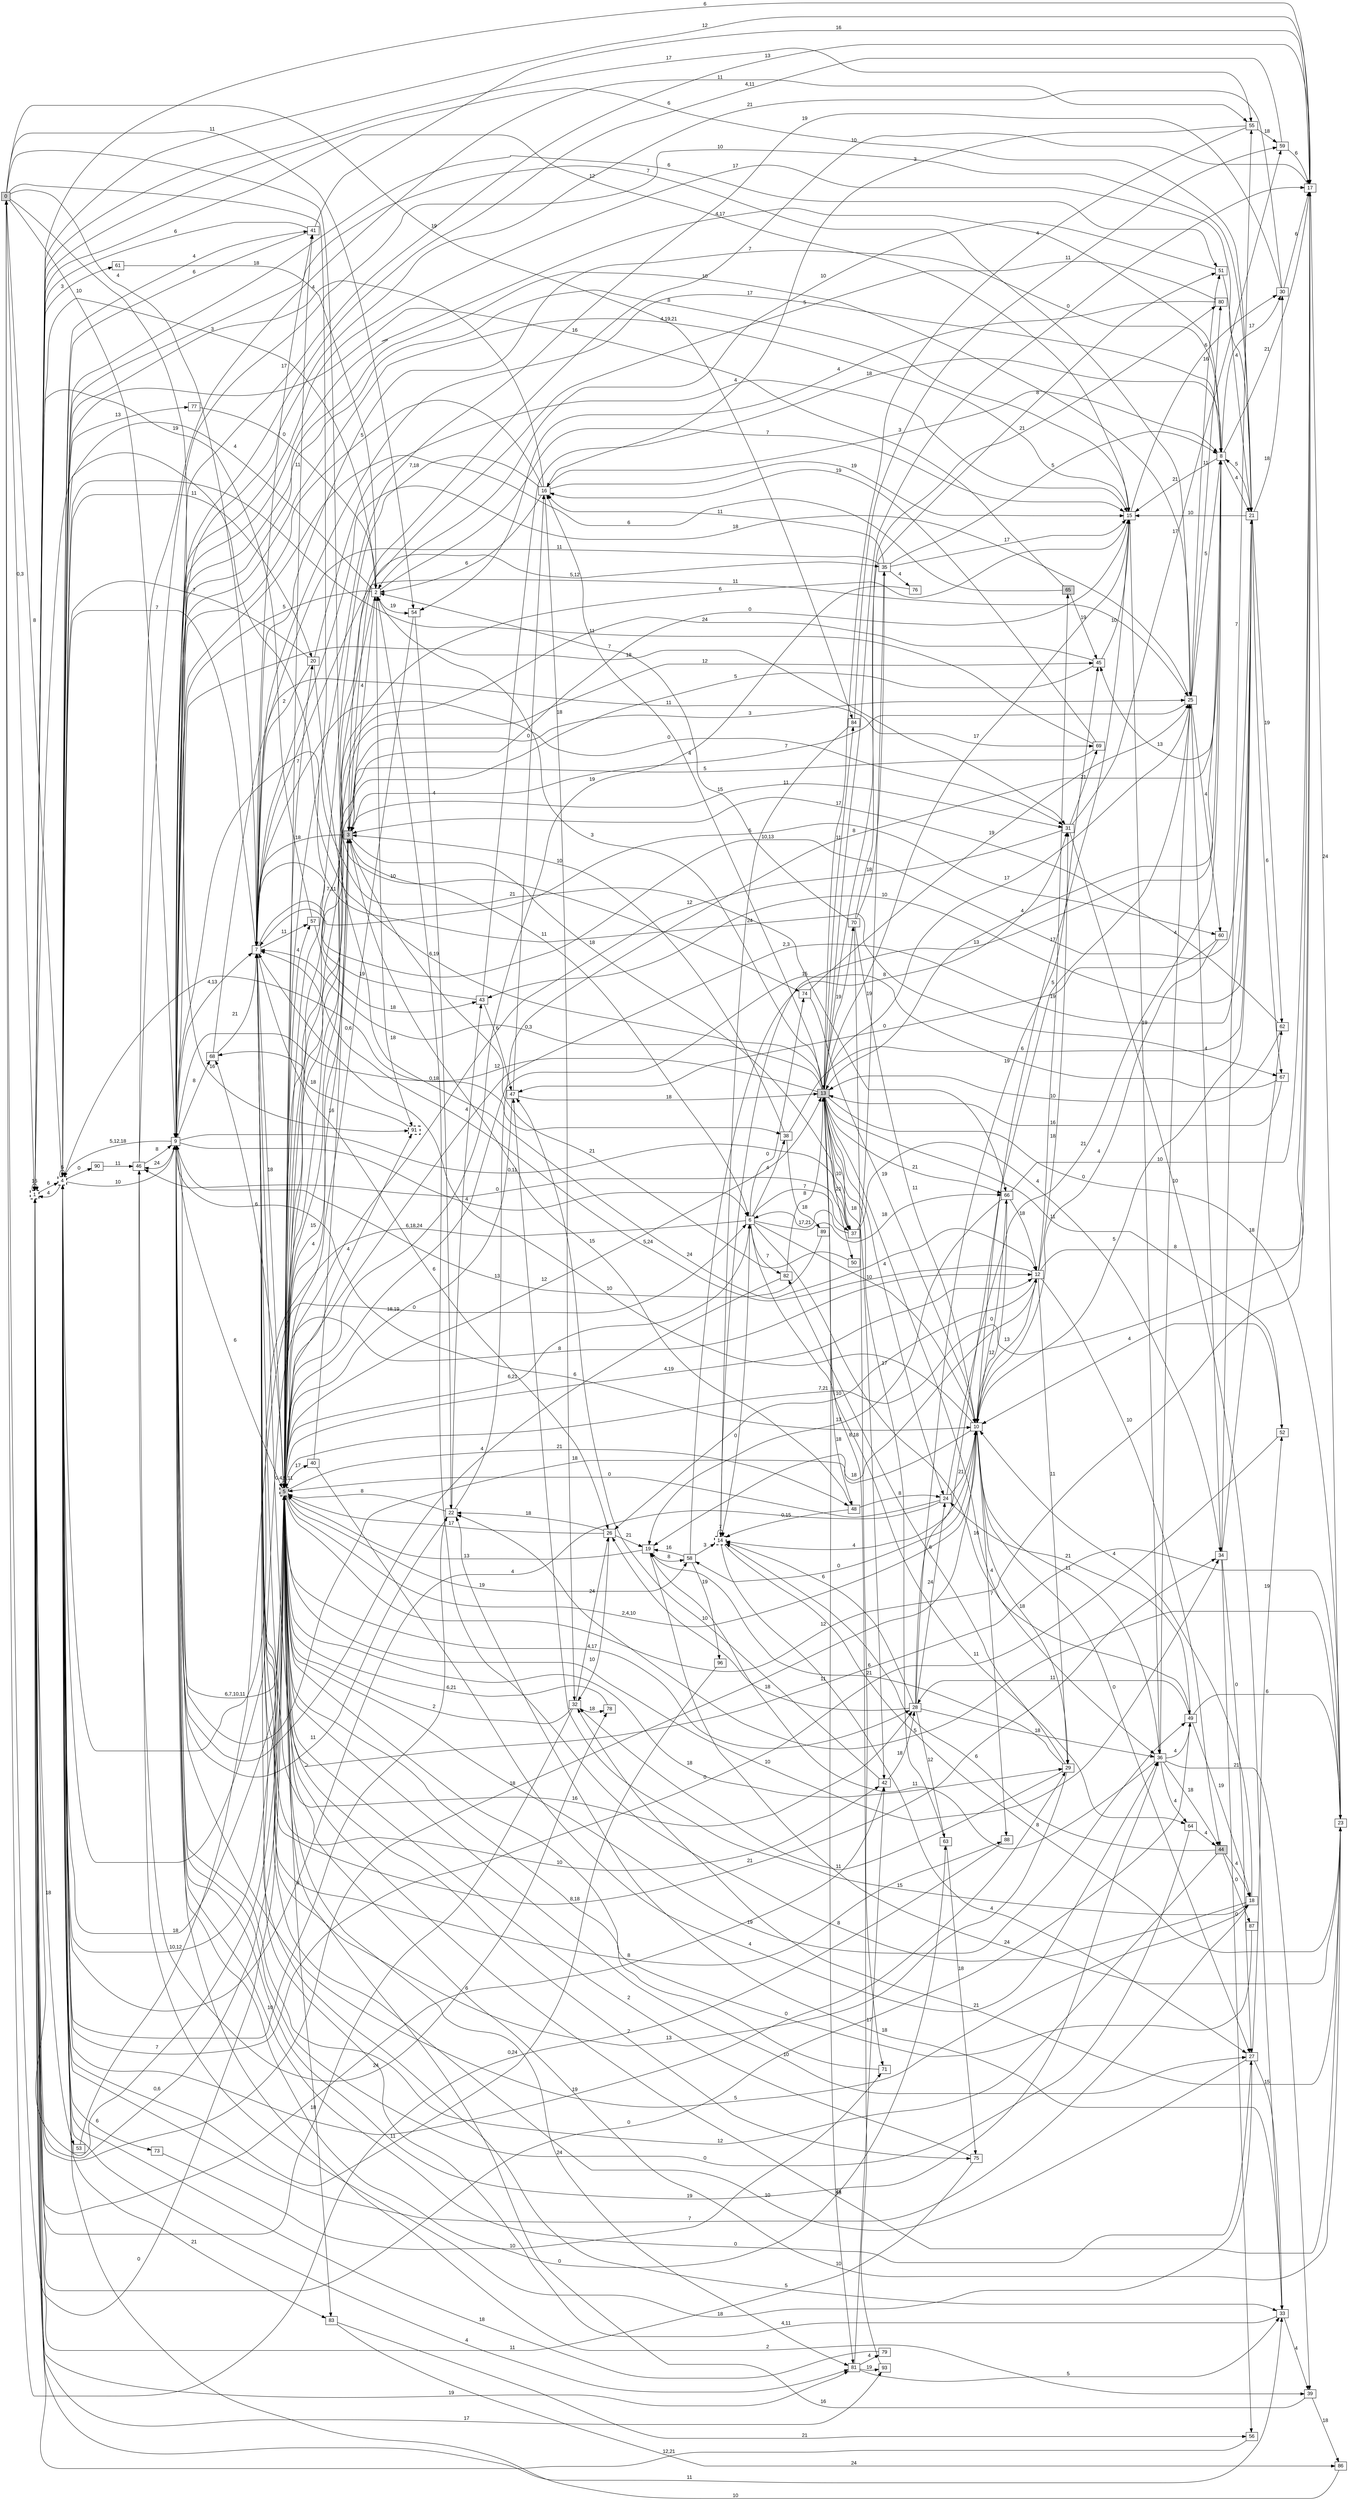 digraph "NDFA" {
  rankdir=LR
  node [shape=box width=0.1 height=0.1 fontname=Arial]
  edge [fontname=Arial]
/* Estados */
 s0 [label="0" style="filled"] /* I:1 F:0 D:0 */
 s1 [label="1" style="bold,dashed"] /* I:0 F:1 D:0 */
 s2 [label="2" ] /* I:0 F:0 D:0 */
 s3 [label="3" style="filled"] /* I:1 F:0 D:0 */
 s4 [label="4" style="bold,dashed"] /* I:0 F:1 D:0 */
 s5 [label="5" style="filled,bold,dashed"] /* I:1 F:1 D:0 */
 s6 [label="6" ] /* I:0 F:0 D:0 */
 s7 [label="7" ] /* I:0 F:0 D:0 */
 s8 [label="8" ] /* I:0 F:0 D:0 */
 s9 [label="9" ] /* I:0 F:0 D:0 */
 s10 [label="10" ] /* I:0 F:0 D:0 */
 s12 [label="12" ] /* I:0 F:0 D:0 */
 s13 [label="13" style="filled"] /* I:1 F:0 D:0 */
 s14 [label="14" style="bold,dashed"] /* I:0 F:1 D:0 */
 s15 [label="15" ] /* I:0 F:0 D:0 */
 s16 [label="16" ] /* I:0 F:0 D:0 */
 s17 [label="17" ] /* I:0 F:0 D:0 */
 s18 [label="18" ] /* I:0 F:0 D:0 */
 s19 [label="19" ] /* I:0 F:0 D:0 */
 s20 [label="20" ] /* I:0 F:0 D:0 */
 s21 [label="21" ] /* I:0 F:0 D:0 */
 s22 [label="22" ] /* I:0 F:0 D:0 */
 s23 [label="23" ] /* I:0 F:0 D:0 */
 s24 [label="24" ] /* I:0 F:0 D:0 */
 s25 [label="25" ] /* I:0 F:0 D:0 */
 s26 [label="26" ] /* I:0 F:0 D:0 */
 s27 [label="27" ] /* I:0 F:0 D:0 */
 s28 [label="28" ] /* I:0 F:0 D:0 */
 s29 [label="29" ] /* I:0 F:0 D:0 */
 s30 [label="30" ] /* I:0 F:0 D:0 */
 s31 [label="31" ] /* I:0 F:0 D:0 */
 s32 [label="32" ] /* I:0 F:0 D:0 */
 s33 [label="33" ] /* I:0 F:0 D:0 */
 s34 [label="34" ] /* I:0 F:0 D:0 */
 s35 [label="35" ] /* I:0 F:0 D:0 */
 s36 [label="36" ] /* I:0 F:0 D:0 */
 s37 [label="37" ] /* I:0 F:0 D:0 */
 s38 [label="38" ] /* I:0 F:0 D:0 */
 s39 [label="39" ] /* I:0 F:0 D:0 */
 s40 [label="40" ] /* I:0 F:0 D:0 */
 s41 [label="41" ] /* I:0 F:0 D:0 */
 s42 [label="42" ] /* I:0 F:0 D:0 */
 s43 [label="43" ] /* I:0 F:0 D:0 */
 s44 [label="44" style="filled"] /* I:1 F:0 D:0 */
 s45 [label="45" ] /* I:0 F:0 D:0 */
 s46 [label="46" ] /* I:0 F:0 D:0 */
 s47 [label="47" ] /* I:0 F:0 D:0 */
 s48 [label="48" ] /* I:0 F:0 D:0 */
 s49 [label="49" ] /* I:0 F:0 D:0 */
 s50 [label="50" ] /* I:0 F:0 D:0 */
 s51 [label="51" ] /* I:0 F:0 D:0 */
 s52 [label="52" ] /* I:0 F:0 D:0 */
 s53 [label="53" ] /* I:0 F:0 D:0 */
 s54 [label="54" ] /* I:0 F:0 D:0 */
 s55 [label="55" ] /* I:0 F:0 D:0 */
 s56 [label="56" ] /* I:0 F:0 D:0 */
 s57 [label="57" ] /* I:0 F:0 D:0 */
 s58 [label="58" ] /* I:0 F:0 D:0 */
 s59 [label="59" ] /* I:0 F:0 D:0 */
 s60 [label="60" ] /* I:0 F:0 D:0 */
 s61 [label="61" ] /* I:0 F:0 D:0 */
 s62 [label="62" ] /* I:0 F:0 D:0 */
 s63 [label="63" ] /* I:0 F:0 D:0 */
 s64 [label="64" ] /* I:0 F:0 D:0 */
 s65 [label="65" style="filled"] /* I:1 F:0 D:0 */
 s66 [label="66" ] /* I:0 F:0 D:0 */
 s67 [label="67" ] /* I:0 F:0 D:0 */
 s68 [label="68" ] /* I:0 F:0 D:0 */
 s69 [label="69" ] /* I:0 F:0 D:0 */
 s70 [label="70" ] /* I:0 F:0 D:0 */
 s71 [label="71" ] /* I:0 F:0 D:0 */
 s73 [label="73" ] /* I:0 F:0 D:0 */
 s74 [label="74" ] /* I:0 F:0 D:0 */
 s75 [label="75" ] /* I:0 F:0 D:0 */
 s76 [label="76" ] /* I:0 F:0 D:0 */
 s77 [label="77" ] /* I:0 F:0 D:0 */
 s78 [label="78" ] /* I:0 F:0 D:0 */
 s79 [label="79" ] /* I:0 F:0 D:0 */
 s80 [label="80" ] /* I:0 F:0 D:0 */
 s81 [label="81" ] /* I:0 F:0 D:0 */
 s82 [label="82" ] /* I:0 F:0 D:0 */
 s83 [label="83" ] /* I:0 F:0 D:0 */
 s84 [label="84" ] /* I:0 F:0 D:0 */
 s86 [label="86" ] /* I:0 F:0 D:0 */
 s87 [label="87" ] /* I:0 F:0 D:0 */
 s88 [label="88" ] /* I:0 F:0 D:0 */
 s89 [label="89" ] /* I:0 F:0 D:0 */
 s90 [label="90" ] /* I:0 F:0 D:0 */
 s91 [label="91" style="bold,dashed"] /* I:0 F:1 D:0 */
 s93 [label="93" ] /* I:0 F:0 D:0 */
 s96 [label="96" ] /* I:0 F:0 D:0 */
/* Transiciones */
  s0 -> s1 [label="0,3"]
  s0 -> s7 [label="4"]
  s0 -> s9 [label="10"]
  s0 -> s54 [label="11"]
  s0 -> s66 [label="21"]
  s0 -> s74 [label="10"]
  s0 -> s84 [label="19"]
  s0 -> s91 [label="16"]
  s1 -> s1 [label="16"]
  s1 -> s4 [label="6"]
  s1 -> s5 [label="7"]
  s1 -> s10 [label="18"]
  s1 -> s15 [label="12"]
  s1 -> s17 [label="12"]
  s1 -> s33 [label="11"]
  s1 -> s53 [label="18"]
  s1 -> s55 [label="17"]
  s1 -> s61 [label="3"]
  s1 -> s81 [label="19"]
  s1 -> s93 [label="17"]
  s2 -> s1 [label="3"]
  s2 -> s4 [label="4"]
  s2 -> s5 [label="7,11"]
  s2 -> s9 [label="5"]
  s2 -> s15 [label="7"]
  s2 -> s54 [label="19"]
  s2 -> s91 [label="18"]
  s3 -> s2 [label="4"]
  s3 -> s5 [label="4"]
  s3 -> s6 [label="11"]
  s3 -> s7 [label="18"]
  s3 -> s15 [label="0"]
  s3 -> s31 [label="15"]
  s3 -> s37 [label="18"]
  s4 -> s0 [label="8"]
  s4 -> s1 [label="4"]
  s4 -> s4 [label="6"]
  s4 -> s5 [label="10,12"]
  s4 -> s9 [label="10"]
  s4 -> s12 [label="8"]
  s4 -> s20 [label="11"]
  s4 -> s22 [label="10"]
  s4 -> s25 [label="7"]
  s4 -> s29 [label="19"]
  s4 -> s38 [label="0,18"]
  s4 -> s41 [label="4"]
  s4 -> s51 [label="6"]
  s4 -> s73 [label="6"]
  s4 -> s77 [label="13"]
  s4 -> s81 [label="4"]
  s4 -> s83 [label="21"]
  s4 -> s90 [label="0"]
  s5 -> s0 [label="0"]
  s5 -> s1 [label="0,6"]
  s5 -> s3 [label="15"]
  s5 -> s4 [label="18"]
  s5 -> s5 [label="0,4,5,11"]
  s5 -> s6 [label="6,21"]
  s5 -> s9 [label="6,7,10,11"]
  s5 -> s10 [label="2,4,10"]
  s5 -> s12 [label="4,19"]
  s5 -> s13 [label="12"]
  s5 -> s17 [label="12"]
  s5 -> s20 [label="7"]
  s5 -> s21 [label="2,3"]
  s5 -> s23 [label="18"]
  s5 -> s25 [label="3"]
  s5 -> s27 [label="10"]
  s5 -> s28 [label="4,17"]
  s5 -> s29 [label="18"]
  s5 -> s34 [label="10"]
  s5 -> s35 [label="5,12"]
  s5 -> s40 [label="17"]
  s5 -> s41 [label="11"]
  s5 -> s45 [label="12"]
  s5 -> s48 [label="21"]
  s5 -> s49 [label="19"]
  s5 -> s57 [label="4"]
  s5 -> s58 [label="19"]
  s5 -> s68 [label="6"]
  s5 -> s75 [label="2"]
  s5 -> s81 [label="24"]
  s5 -> s83 [label="8"]
  s5 -> s91 [label="4"]
  s6 -> s4 [label="6,18,24"]
  s6 -> s10 [label="10"]
  s6 -> s37 [label="7"]
  s6 -> s38 [label="4"]
  s6 -> s49 [label="16"]
  s6 -> s64 [label="11"]
  s6 -> s66 [label="18"]
  s6 -> s74 [label="0"]
  s6 -> s82 [label="7"]
  s7 -> s4 [label="7"]
  s7 -> s5 [label="18"]
  s7 -> s8 [label="7"]
  s7 -> s21 [label="10,13"]
  s7 -> s25 [label="11"]
  s7 -> s26 [label="6"]
  s7 -> s28 [label="16"]
  s7 -> s31 [label="0"]
  s7 -> s33 [label="5"]
  s7 -> s34 [label="21"]
  s7 -> s41 [label="17"]
  s7 -> s42 [label="10"]
  s7 -> s57 [label="11"]
  s7 -> s60 [label="5"]
  s7 -> s88 [label="8"]
  s8 -> s7 [label="17"]
  s8 -> s9 [label="4,17"]
  s8 -> s13 [label="4"]
  s8 -> s15 [label="21"]
  s8 -> s17 [label="21"]
  s8 -> s21 [label="4"]
  s8 -> s30 [label="17"]
  s8 -> s45 [label="13"]
  s9 -> s4 [label="5,12,18"]
  s9 -> s5 [label="6"]
  s9 -> s6 [label="4"]
  s9 -> s7 [label="4,13"]
  s9 -> s10 [label="6"]
  s9 -> s15 [label="8"]
  s9 -> s17 [label="13"]
  s9 -> s18 [label="5"]
  s9 -> s25 [label="10"]
  s9 -> s27 [label="0"]
  s9 -> s31 [label="18"]
  s9 -> s36 [label="19"]
  s9 -> s37 [label="0,11"]
  s9 -> s39 [label="2"]
  s9 -> s46 [label="24"]
  s9 -> s63 [label="0"]
  s9 -> s67 [label="24"]
  s9 -> s68 [label="8"]
  s10 -> s7 [label="10"]
  s10 -> s9 [label="18"]
  s10 -> s12 [label="13"]
  s10 -> s14 [label="4"]
  s10 -> s15 [label="17"]
  s10 -> s27 [label="0"]
  s10 -> s29 [label="18"]
  s10 -> s36 [label="11"]
  s10 -> s58 [label="0"]
  s10 -> s66 [label="0"]
  s10 -> s88 [label="7"]
  s12 -> s7 [label="5,24"]
  s12 -> s17 [label="8"]
  s12 -> s19 [label="18"]
  s12 -> s26 [label="10"]
  s12 -> s29 [label="11"]
  s12 -> s31 [label="18"]
  s12 -> s44 [label="10"]
  s12 -> s65 [label="19"]
  s13 -> s1 [label="6,19"]
  s13 -> s2 [label="3"]
  s13 -> s7 [label="0,3"]
  s13 -> s9 [label="12"]
  s13 -> s15 [label="17"]
  s13 -> s16 [label="4"]
  s13 -> s17 [label="0"]
  s13 -> s23 [label="0"]
  s13 -> s24 [label="4"]
  s13 -> s25 [label="17"]
  s13 -> s36 [label="4"]
  s13 -> s37 [label="10"]
  s13 -> s42 [label="18"]
  s13 -> s48 [label="18"]
  s13 -> s50 [label="21"]
  s13 -> s52 [label="11"]
  s13 -> s66 [label="21"]
  s13 -> s70 [label="19"]
  s13 -> s80 [label="21"]
  s13 -> s81 [label="21"]
  s13 -> s84 [label="11"]
  s14 -> s6 [label="0"]
  s14 -> s8 [label="13"]
  s14 -> s14 [label="7"]
  s14 -> s23 [label="8"]
  s14 -> s27 [label="4"]
  s15 -> s5 [label="6"]
  s15 -> s9 [label="4,19,21"]
  s15 -> s30 [label="6"]
  s15 -> s36 [label="19"]
  s16 -> s2 [label="6"]
  s16 -> s4 [label="4"]
  s16 -> s5 [label="7,18"]
  s16 -> s8 [label="3"]
  s16 -> s9 [label="5"]
  s16 -> s15 [label="19"]
  s16 -> s32 [label="18"]
  s17 -> s1 [label="6"]
  s17 -> s3 [label="10"]
  s17 -> s5 [label="7,21"]
  s17 -> s23 [label="24"]
  s18 -> s2 [label="8"]
  s18 -> s4 [label="7"]
  s18 -> s10 [label="4"]
  s18 -> s47 [label="15"]
  s19 -> s5 [label="13"]
  s19 -> s23 [label="24"]
  s19 -> s58 [label="8"]
  s20 -> s4 [label="7"]
  s20 -> s7 [label="2"]
  s20 -> s12 [label="24"]
  s20 -> s15 [label="4"]
  s21 -> s1 [label="6"]
  s21 -> s8 [label="5"]
  s21 -> s9 [label="17"]
  s21 -> s10 [label="5"]
  s21 -> s15 [label="10"]
  s21 -> s30 [label="18"]
  s21 -> s43 [label="10"]
  s21 -> s62 [label="19"]
  s21 -> s67 [label="6"]
  s22 -> s5 [label="8"]
  s22 -> s8 [label="8"]
  s22 -> s9 [label="11"]
  s22 -> s43 [label="4"]
  s23 -> s5 [label="10"]
  s23 -> s7 [label="11"]
  s23 -> s22 [label="5"]
  s23 -> s32 [label="21"]
  s24 -> s4 [label="4"]
  s24 -> s5 [label="0"]
  s24 -> s8 [label="21"]
  s24 -> s10 [label="21"]
  s25 -> s3 [label="7"]
  s25 -> s7 [label="18"]
  s25 -> s8 [label="5"]
  s25 -> s34 [label="4"]
  s25 -> s51 [label="16"]
  s25 -> s60 [label="4"]
  s25 -> s80 [label="11"]
  s26 -> s5 [label="17"]
  s26 -> s19 [label="21"]
  s26 -> s22 [label="18"]
  s26 -> s32 [label="10"]
  s27 -> s7 [label="10"]
  s27 -> s33 [label="15"]
  s27 -> s46 [label="18"]
  s27 -> s52 [label="19"]
  s28 -> s14 [label="6"]
  s28 -> s24 [label="24"]
  s28 -> s25 [label="5"]
  s28 -> s26 [label="18"]
  s28 -> s36 [label="18"]
  s28 -> s45 [label="19"]
  s28 -> s63 [label="12"]
  s29 -> s7 [label="13"]
  s29 -> s19 [label="21"]
  s29 -> s32 [label="11"]
  s29 -> s82 [label="6"]
  s30 -> s5 [label="19"]
  s30 -> s9 [label="21"]
  s30 -> s17 [label="6"]
  s31 -> s5 [label="12"]
  s31 -> s33 [label="10"]
  s31 -> s59 [label="17"]
  s31 -> s69 [label="21"]
  s32 -> s1 [label="18"]
  s32 -> s5 [label="2"]
  s32 -> s26 [label="24"]
  s32 -> s78 [label="18"]
  s33 -> s7 [label="4,11"]
  s33 -> s22 [label="18"]
  s33 -> s39 [label="4"]
  s34 -> s27 [label="0"]
  s34 -> s55 [label="7"]
  s34 -> s56 [label="0"]
  s34 -> s62 [label="18"]
  s35 -> s7 [label="11"]
  s35 -> s8 [label="5"]
  s35 -> s15 [label="17"]
  s35 -> s16 [label="11"]
  s35 -> s76 [label="4"]
  s36 -> s19 [label="11"]
  s36 -> s25 [label="4"]
  s36 -> s39 [label="21"]
  s36 -> s44 [label="18"]
  s36 -> s49 [label="4"]
  s36 -> s64 [label="4"]
  s37 -> s6 [label="17,21"]
  s37 -> s34 [label="4"]
  s37 -> s35 [label="19"]
  s37 -> s46 [label="0"]
  s38 -> s3 [label="10"]
  s38 -> s21 [label="6"]
  s38 -> s89 [label="18"]
  s39 -> s5 [label="16"]
  s39 -> s86 [label="18"]
  s40 -> s3 [label="16"]
  s40 -> s36 [label="4"]
  s41 -> s1 [label="6"]
  s41 -> s4 [label="6"]
  s41 -> s17 [label="16"]
  s42 -> s1 [label="6"]
  s42 -> s28 [label="18"]
  s42 -> s47 [label="10"]
  s43 -> s7 [label="19"]
  s43 -> s8 [label="18"]
  s43 -> s47 [label="6"]
  s44 -> s9 [label="12"]
  s44 -> s14 [label="6"]
  s44 -> s18 [label="4"]
  s44 -> s87 [label="0"]
  s45 -> s3 [label="5"]
  s45 -> s5 [label="24"]
  s45 -> s15 [label="10"]
  s46 -> s9 [label="8"]
  s46 -> s21 [label="10"]
  s46 -> s55 [label="11"]
  s46 -> s78 [label="24"]
  s47 -> s5 [label="18,19"]
  s47 -> s13 [label="18"]
  s47 -> s16 [label="0"]
  s48 -> s3 [label="15"]
  s48 -> s14 [label="0,15"]
  s48 -> s24 [label="8"]
  s49 -> s1 [label="0"]
  s49 -> s18 [label="19"]
  s49 -> s23 [label="6"]
  s49 -> s24 [label="21"]
  s49 -> s28 [label="11"]
  s50 -> s3 [label="21"]
  s51 -> s2 [label="10"]
  s51 -> s21 [label="4"]
  s52 -> s4 [label="0"]
  s52 -> s10 [label="4"]
  s53 -> s6 [label="0"]
  s54 -> s5 [label="0,6"]
  s54 -> s22 [label="4"]
  s55 -> s13 [label="4"]
  s55 -> s16 [label="3"]
  s55 -> s59 [label="18"]
  s56 -> s1 [label="12,21"]
  s57 -> s1 [label="19"]
  s57 -> s43 [label="18"]
  s58 -> s14 [label="3"]
  s58 -> s19 [label="16"]
  s58 -> s31 [label="8"]
  s58 -> s96 [label="19"]
  s59 -> s9 [label="4,11"]
  s59 -> s17 [label="6"]
  s60 -> s10 [label="4"]
  s60 -> s47 [label="0"]
  s61 -> s2 [label="18"]
  s62 -> s3 [label="17"]
  s62 -> s13 [label="10"]
  s63 -> s13 [label="17"]
  s63 -> s75 [label="18"]
  s64 -> s9 [label="0"]
  s64 -> s44 [label="4"]
  s65 -> s4 [label="16"]
  s65 -> s9 [label="6"]
  s65 -> s45 [label="19"]
  s66 -> s10 [label="12"]
  s66 -> s12 [label="18"]
  s66 -> s17 [label="10"]
  s66 -> s19 [label="13"]
  s67 -> s5 [label="15"]
  s67 -> s13 [label="16"]
  s68 -> s7 [label="21"]
  s68 -> s69 [label="11"]
  s69 -> s4 [label="11"]
  s69 -> s5 [label="5"]
  s69 -> s16 [label="19"]
  s70 -> s2 [label="7"]
  s70 -> s10 [label="11"]
  s70 -> s35 [label="18"]
  s70 -> s51 [label="8"]
  s70 -> s71 [label="6"]
  s71 -> s5 [label="8,18"]
  s73 -> s71 [label="10"]
  s74 -> s10 [label="19"]
  s74 -> s25 [label="19"]
  s75 -> s1 [label="11"]
  s75 -> s5 [label="2"]
  s76 -> s5 [label="19"]
  s77 -> s2 [label="0"]
  s78 -> s5 [label="6,21"]
  s79 -> s4 [label="18"]
  s80 -> s3 [label="5"]
  s80 -> s54 [label="4"]
  s81 -> s33 [label="5"]
  s81 -> s42 [label="17"]
  s81 -> s79 [label="4"]
  s81 -> s93 [label="19"]
  s82 -> s9 [label="4"]
  s82 -> s13 [label="8"]
  s83 -> s56 [label="21"]
  s83 -> s86 [label="24"]
  s84 -> s14 [label="11"]
  s84 -> s59 [label="11"]
  s86 -> s4 [label="10"]
  s87 -> s5 [label="0"]
  s88 -> s0 [label="0,24"]
  s89 -> s9 [label="13"]
  s90 -> s46 [label="11"]
  s91 -> s68 [label="18"]
  s93 -> s13 [label="8,18"]
  s96 -> s4 [label="11"]
}
